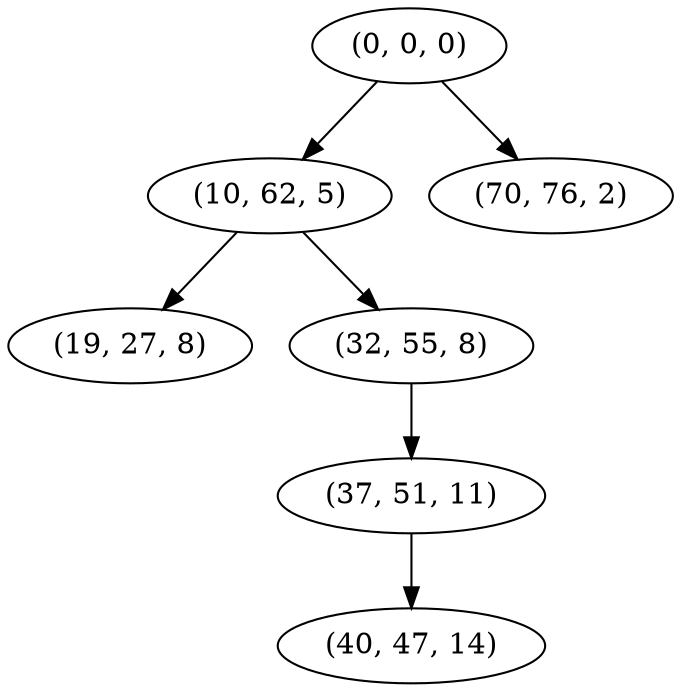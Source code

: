 digraph tree {
    "(0, 0, 0)";
    "(10, 62, 5)";
    "(19, 27, 8)";
    "(32, 55, 8)";
    "(37, 51, 11)";
    "(40, 47, 14)";
    "(70, 76, 2)";
    "(0, 0, 0)" -> "(10, 62, 5)";
    "(0, 0, 0)" -> "(70, 76, 2)";
    "(10, 62, 5)" -> "(19, 27, 8)";
    "(10, 62, 5)" -> "(32, 55, 8)";
    "(32, 55, 8)" -> "(37, 51, 11)";
    "(37, 51, 11)" -> "(40, 47, 14)";
}

